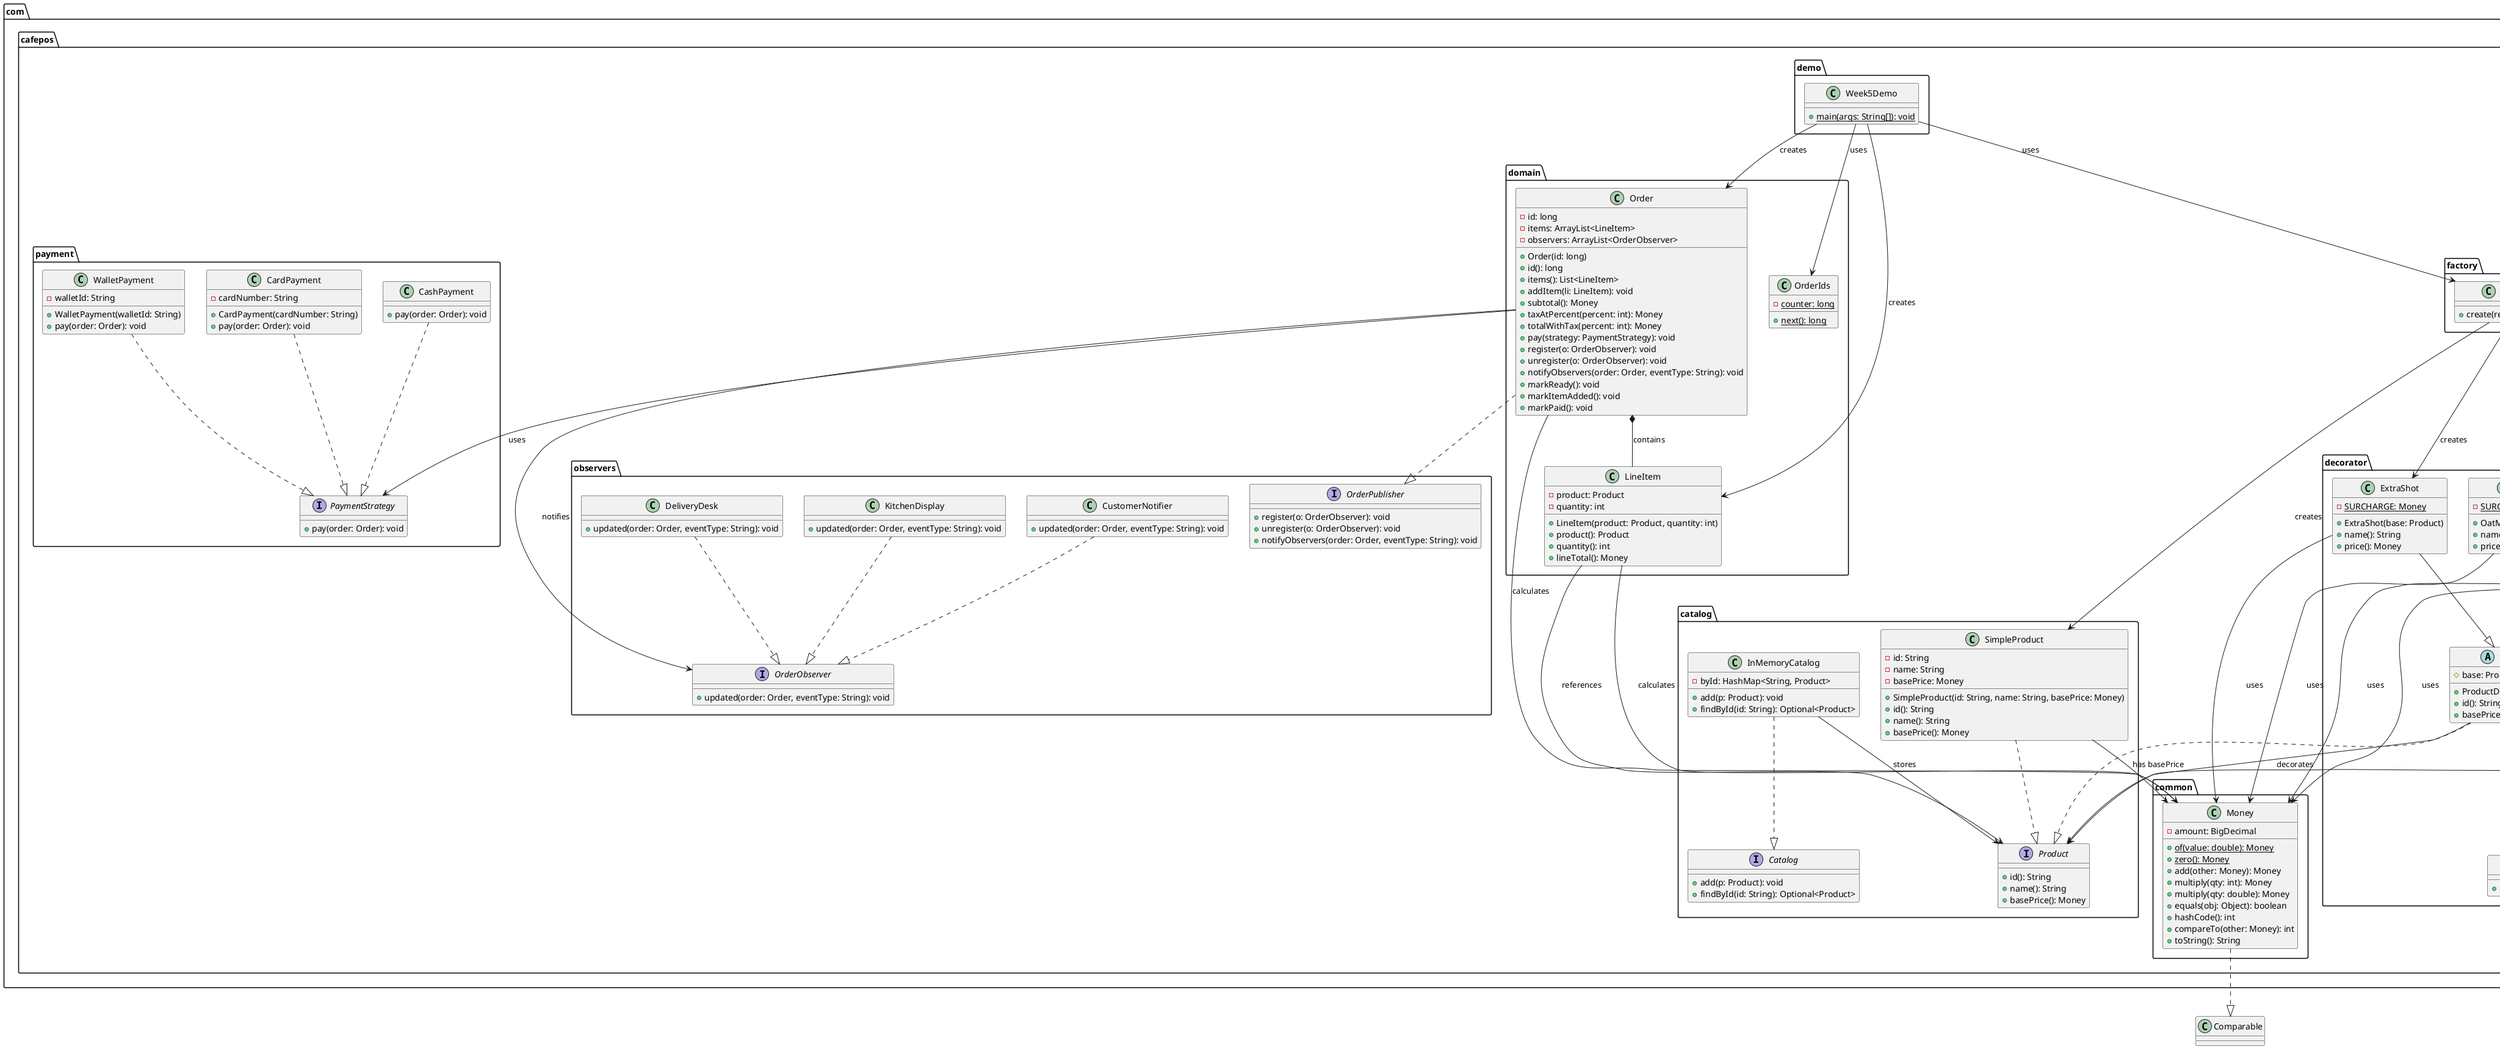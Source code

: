 @startuml CafePOS Class Diagram

package "com.cafepos.common" {
    class Money {
        - amount: BigDecimal
        + {static} of(value: double): Money
        + {static} zero(): Money
        + add(other: Money): Money
        + multiply(qty: int): Money
        + multiply(qty: double): Money
        + equals(obj: Object): boolean
        + hashCode(): int
        + compareTo(other: Money): int
        + toString(): String
    }
}

package "com.cafepos.catalog" {
    interface Product {
        + id(): String
        + name(): String
        + basePrice(): Money
    }
    
    class SimpleProduct {
        - id: String
        - name: String
        - basePrice: Money
        + SimpleProduct(id: String, name: String, basePrice: Money)
        + id(): String
        + name(): String
        + basePrice(): Money
    }
    
    interface Catalog {
        + add(p: Product): void
        + findById(id: String): Optional<Product>
    }
    
    class InMemoryCatalog {
        - byId: HashMap<String, Product>
        + add(p: Product): void
        + findById(id: String): Optional<Product>
    }
}

package "com.cafepos.domain" {
    class Order {
        - id: long
        - items: ArrayList<LineItem>
        - observers: ArrayList<OrderObserver>
        + Order(id: long)
        + id(): long
        + items(): List<LineItem>
        + addItem(li: LineItem): void
        + subtotal(): Money
        + taxAtPercent(percent: int): Money
        + totalWithTax(percent: int): Money
        + pay(strategy: PaymentStrategy): void
        + register(o: OrderObserver): void
        + unregister(o: OrderObserver): void
        + notifyObservers(order: Order, eventType: String): void
        + markReady(): void
        + markItemAdded(): void
        + markPaid(): void
    }
    
    class LineItem {
        - product: Product
        - quantity: int
        + LineItem(product: Product, quantity: int)
        + product(): Product
        + quantity(): int
        + lineTotal(): Money
    }
    
    class OrderIds {
        - {static} counter: long
        + {static} next(): long
    }
}

package "com.cafepos.demo" {
    'class Week2Demo {
    '    + {static} main(args: String[]): void
    '}
    
    'class Week3Demo {
    '    + {static} main(args: String[]): void
    '}
    
    'class Week4Demo {
    '    + {static} main(args: String[]): void
    '}
    
    class Week5Demo {
        + {static} main(args: String[]): void
    }
}

package "com.cafepos.payment" {
    interface PaymentStrategy {
        + pay(order: Order): void
    }
    
    class CashPayment {
        + pay(order: Order): void
    }
    
    class CardPayment {
        - cardNumber: String
        + CardPayment(cardNumber: String)
        + pay(order: Order): void
    }
    
    class WalletPayment {
        - walletId: String
        + WalletPayment(walletId: String)
        + pay(order: Order): void
    }
}

package "com.cafepos.observers" {
    interface OrderObserver {
        + updated(order: Order, eventType: String): void
    }
    
    interface OrderPublisher {
        + register(o: OrderObserver): void
        + unregister(o: OrderObserver): void
        + notifyObservers(order: Order, eventType: String): void
    }
    
    class KitchenDisplay {
        + updated(order: Order, eventType: String): void
    }
    
    class DeliveryDesk {
        + updated(order: Order, eventType: String): void
    }
    
    class CustomerNotifier {
        + updated(order: Order, eventType: String): void
    }
}

package "com.cafepos.decorator" {
    interface Priced {
        + price(): Money
    }
    
    abstract class ProductDecorator {
        # base: Product
        + ProductDecorator(base: Product)
        + id(): String
        + basePrice(): Money
    }
    
    class ExtraShot {
        - {static} SURCHARGE: Money
        + ExtraShot(base: Product)
        + name(): String
        + price(): Money
    }
    
    class OatMilk {
        - {static} SURCHARGE: Money
        + OatMilk(base: Product)
        + name(): String
        + price(): Money
    }
    
    class SizeLarge {
        - {static} SURCHARGE: Money
        + SizeLarge(base: Product)
        + name(): String
        + price(): Money
    }
    
    class Syrup {
        - {static} SURCHARGE: Money
        + Syrup(base: Product)
        + name(): String
        + price(): Money
    }
}

package "com.cafepos.factory" {
    class ProductFactory {
        + create(recipe: String): Product
    }
}

' Relationships
SimpleProduct ..|> Product
InMemoryCatalog ..|> Catalog
InMemoryCatalog --> Product : stores
Order *-- LineItem : contains
LineItem --> Product : references
LineItem --> Money : calculates
Order --> Money : calculates
SimpleProduct --> Money : has basePrice
Money ..|> Comparable
Order --> PaymentStrategy : uses
Order ..|> OrderPublisher
Order --> OrderObserver : notifies
CashPayment ..|> PaymentStrategy
CardPayment ..|> PaymentStrategy
WalletPayment ..|> PaymentStrategy
KitchenDisplay ..|> OrderObserver
DeliveryDesk ..|> OrderObserver
CustomerNotifier ..|> OrderObserver
'Week2Demo --> Catalog : uses
'Week2Demo --> InMemoryCatalog : creates
'Week2Demo --> SimpleProduct : creates
'Week2Demo --> Order : creates
'Week2Demo --> LineItem : creates
'Week2Demo --> OrderIds : uses
'Week3Demo --> Catalog : uses
'Week3Demo --> InMemoryCatalog : creates
'Week3Demo --> SimpleProduct : creates
'Week3Demo --> Order : creates
'Week3Demo --> LineItem : creates
'Week3Demo --> OrderIds : uses
'Week3Demo --> CashPayment : creates
'Week3Demo --> CardPayment : creates
'Week3Demo --> WalletPayment : creates
'Week4Demo --> Catalog : uses
'Week4Demo --> InMemoryCatalog : creates
'Week4Demo --> SimpleProduct : creates
'Week4Demo --> Order : creates
'Week4Demo --> LineItem : creates
'Week4Demo --> OrderIds : uses
'Week4Demo --> KitchenDisplay : creates
'Week4Demo --> DeliveryDesk : creates
'Week4Demo --> CustomerNotifier : creates
'Week4Demo --> CashPayment : creates
Week5Demo --> ProductFactory : uses
Week5Demo --> Order : creates
Week5Demo --> LineItem : creates
Week5Demo --> OrderIds : uses
ProductDecorator ..|> Product
ProductDecorator ..|> Priced
ProductDecorator --> Product : decorates
ExtraShot --|> ProductDecorator
OatMilk --|> ProductDecorator
SizeLarge --|> ProductDecorator
Syrup --|> ProductDecorator
ExtraShot --> Money : uses
OatMilk --> Money : uses
SizeLarge --> Money : uses
Syrup --> Money : uses
ProductFactory --> Product : creates
ProductFactory --> SimpleProduct : creates
ProductFactory --> ExtraShot : creates
ProductFactory --> OatMilk : creates
ProductFactory --> SizeLarge : creates
ProductFactory --> Syrup : creates

@enduml
